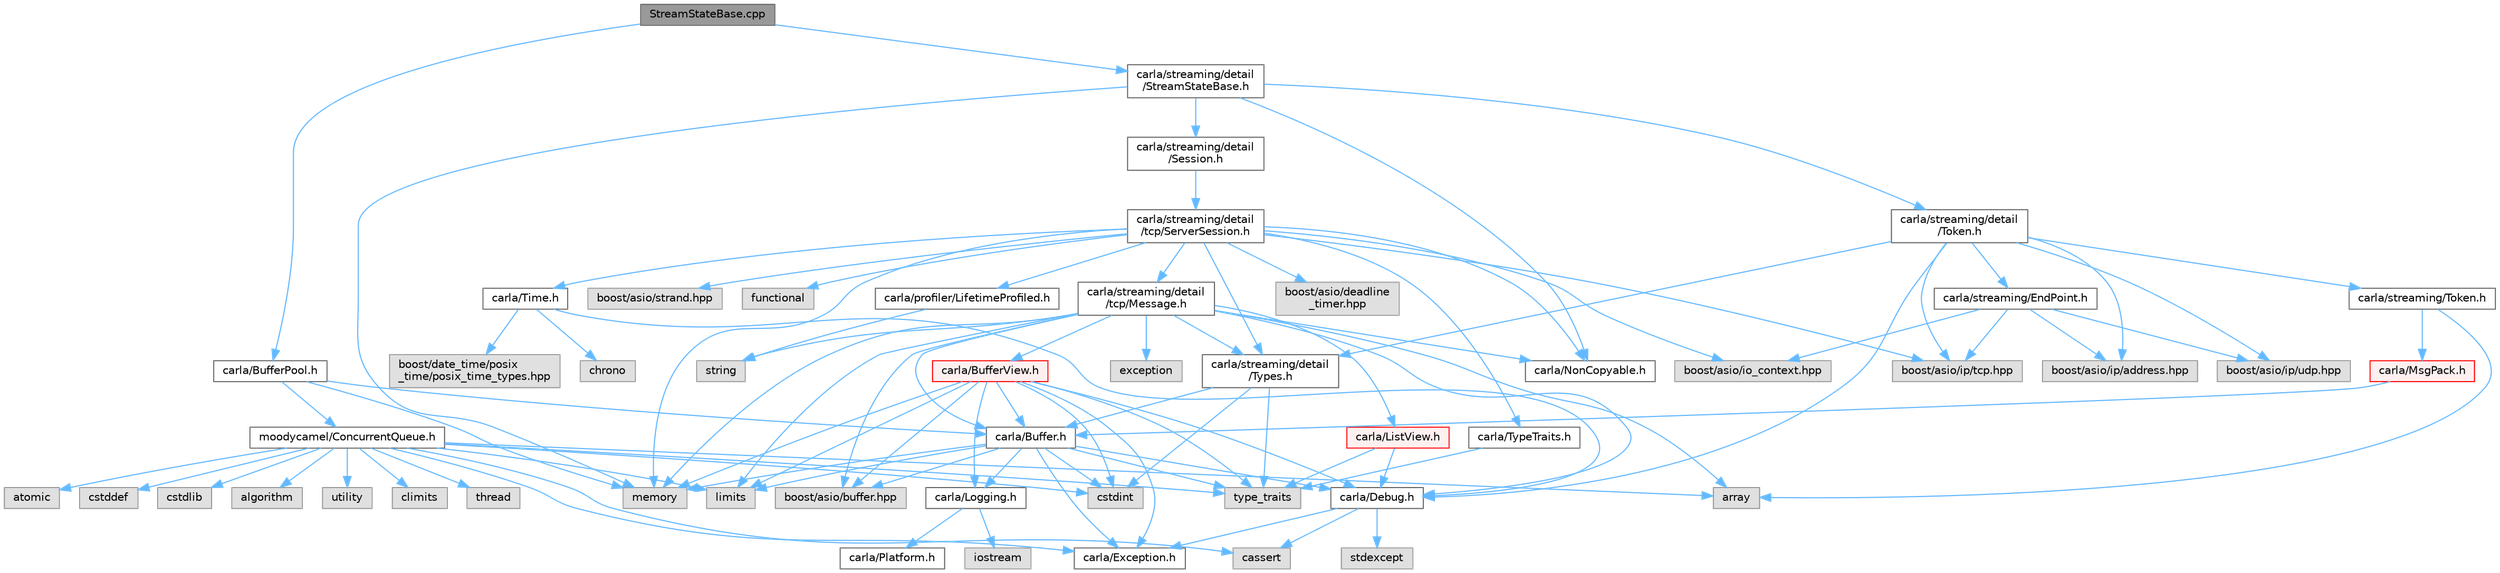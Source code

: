 digraph "StreamStateBase.cpp"
{
 // INTERACTIVE_SVG=YES
 // LATEX_PDF_SIZE
  bgcolor="transparent";
  edge [fontname=Helvetica,fontsize=10,labelfontname=Helvetica,labelfontsize=10];
  node [fontname=Helvetica,fontsize=10,shape=box,height=0.2,width=0.4];
  Node1 [id="Node000001",label="StreamStateBase.cpp",height=0.2,width=0.4,color="gray40", fillcolor="grey60", style="filled", fontcolor="black",tooltip=" "];
  Node1 -> Node2 [id="edge1_Node000001_Node000002",color="steelblue1",style="solid",tooltip=" "];
  Node2 [id="Node000002",label="carla/streaming/detail\l/StreamStateBase.h",height=0.2,width=0.4,color="grey40", fillcolor="white", style="filled",URL="$de/d69/StreamStateBase_8h.html",tooltip=" "];
  Node2 -> Node3 [id="edge2_Node000002_Node000003",color="steelblue1",style="solid",tooltip=" "];
  Node3 [id="Node000003",label="carla/NonCopyable.h",height=0.2,width=0.4,color="grey40", fillcolor="white", style="filled",URL="$d4/dd8/LibCarla_2source_2carla_2NonCopyable_8h.html",tooltip=" "];
  Node2 -> Node4 [id="edge3_Node000002_Node000004",color="steelblue1",style="solid",tooltip=" "];
  Node4 [id="Node000004",label="carla/streaming/detail\l/Session.h",height=0.2,width=0.4,color="grey40", fillcolor="white", style="filled",URL="$d0/d53/Session_8h.html",tooltip=" "];
  Node4 -> Node5 [id="edge4_Node000004_Node000005",color="steelblue1",style="solid",tooltip=" "];
  Node5 [id="Node000005",label="carla/streaming/detail\l/tcp/ServerSession.h",height=0.2,width=0.4,color="grey40", fillcolor="white", style="filled",URL="$da/da2/ServerSession_8h.html",tooltip=" "];
  Node5 -> Node3 [id="edge5_Node000005_Node000003",color="steelblue1",style="solid",tooltip=" "];
  Node5 -> Node6 [id="edge6_Node000005_Node000006",color="steelblue1",style="solid",tooltip=" "];
  Node6 [id="Node000006",label="carla/Time.h",height=0.2,width=0.4,color="grey40", fillcolor="white", style="filled",URL="$d2/d33/Time_8h.html",tooltip=" "];
  Node6 -> Node7 [id="edge7_Node000006_Node000007",color="steelblue1",style="solid",tooltip=" "];
  Node7 [id="Node000007",label="carla/Debug.h",height=0.2,width=0.4,color="grey40", fillcolor="white", style="filled",URL="$d4/deb/Debug_8h.html",tooltip=" "];
  Node7 -> Node8 [id="edge8_Node000007_Node000008",color="steelblue1",style="solid",tooltip=" "];
  Node8 [id="Node000008",label="carla/Exception.h",height=0.2,width=0.4,color="grey40", fillcolor="white", style="filled",URL="$d8/d8a/Exception_8h.html",tooltip=" "];
  Node7 -> Node9 [id="edge9_Node000007_Node000009",color="steelblue1",style="solid",tooltip=" "];
  Node9 [id="Node000009",label="stdexcept",height=0.2,width=0.4,color="grey60", fillcolor="#E0E0E0", style="filled",tooltip=" "];
  Node7 -> Node10 [id="edge10_Node000007_Node000010",color="steelblue1",style="solid",tooltip=" "];
  Node10 [id="Node000010",label="cassert",height=0.2,width=0.4,color="grey60", fillcolor="#E0E0E0", style="filled",tooltip=" "];
  Node6 -> Node11 [id="edge11_Node000006_Node000011",color="steelblue1",style="solid",tooltip=" "];
  Node11 [id="Node000011",label="boost/date_time/posix\l_time/posix_time_types.hpp",height=0.2,width=0.4,color="grey60", fillcolor="#E0E0E0", style="filled",tooltip=" "];
  Node6 -> Node12 [id="edge12_Node000006_Node000012",color="steelblue1",style="solid",tooltip=" "];
  Node12 [id="Node000012",label="chrono",height=0.2,width=0.4,color="grey60", fillcolor="#E0E0E0", style="filled",tooltip=" "];
  Node5 -> Node13 [id="edge13_Node000005_Node000013",color="steelblue1",style="solid",tooltip=" "];
  Node13 [id="Node000013",label="carla/TypeTraits.h",height=0.2,width=0.4,color="grey40", fillcolor="white", style="filled",URL="$d0/d95/TypeTraits_8h.html",tooltip=" "];
  Node13 -> Node14 [id="edge14_Node000013_Node000014",color="steelblue1",style="solid",tooltip=" "];
  Node14 [id="Node000014",label="type_traits",height=0.2,width=0.4,color="grey60", fillcolor="#E0E0E0", style="filled",tooltip=" "];
  Node5 -> Node15 [id="edge15_Node000005_Node000015",color="steelblue1",style="solid",tooltip=" "];
  Node15 [id="Node000015",label="carla/profiler/LifetimeProfiled.h",height=0.2,width=0.4,color="grey40", fillcolor="white", style="filled",URL="$d9/dc4/LifetimeProfiled_8h.html",tooltip=" "];
  Node15 -> Node16 [id="edge16_Node000015_Node000016",color="steelblue1",style="solid",tooltip=" "];
  Node16 [id="Node000016",label="string",height=0.2,width=0.4,color="grey60", fillcolor="#E0E0E0", style="filled",tooltip=" "];
  Node5 -> Node17 [id="edge17_Node000005_Node000017",color="steelblue1",style="solid",tooltip=" "];
  Node17 [id="Node000017",label="carla/streaming/detail\l/Types.h",height=0.2,width=0.4,color="grey40", fillcolor="white", style="filled",URL="$d7/df8/Types_8h.html",tooltip=" "];
  Node17 -> Node18 [id="edge18_Node000017_Node000018",color="steelblue1",style="solid",tooltip=" "];
  Node18 [id="Node000018",label="carla/Buffer.h",height=0.2,width=0.4,color="grey40", fillcolor="white", style="filled",URL="$d2/dda/carla_2Buffer_8h.html",tooltip=" "];
  Node18 -> Node7 [id="edge19_Node000018_Node000007",color="steelblue1",style="solid",tooltip=" "];
  Node18 -> Node8 [id="edge20_Node000018_Node000008",color="steelblue1",style="solid",tooltip=" "];
  Node18 -> Node19 [id="edge21_Node000018_Node000019",color="steelblue1",style="solid",tooltip=" "];
  Node19 [id="Node000019",label="carla/Logging.h",height=0.2,width=0.4,color="grey40", fillcolor="white", style="filled",URL="$de/d87/Logging_8h.html",tooltip=" "];
  Node19 -> Node20 [id="edge22_Node000019_Node000020",color="steelblue1",style="solid",tooltip=" "];
  Node20 [id="Node000020",label="carla/Platform.h",height=0.2,width=0.4,color="grey40", fillcolor="white", style="filled",URL="$d9/dd0/Platform_8h.html",tooltip=" "];
  Node19 -> Node21 [id="edge23_Node000019_Node000021",color="steelblue1",style="solid",tooltip=" "];
  Node21 [id="Node000021",label="iostream",height=0.2,width=0.4,color="grey60", fillcolor="#E0E0E0", style="filled",tooltip=" "];
  Node18 -> Node22 [id="edge24_Node000018_Node000022",color="steelblue1",style="solid",tooltip=" "];
  Node22 [id="Node000022",label="boost/asio/buffer.hpp",height=0.2,width=0.4,color="grey60", fillcolor="#E0E0E0", style="filled",tooltip=" "];
  Node18 -> Node23 [id="edge25_Node000018_Node000023",color="steelblue1",style="solid",tooltip=" "];
  Node23 [id="Node000023",label="cstdint",height=0.2,width=0.4,color="grey60", fillcolor="#E0E0E0", style="filled",tooltip=" "];
  Node18 -> Node24 [id="edge26_Node000018_Node000024",color="steelblue1",style="solid",tooltip=" "];
  Node24 [id="Node000024",label="limits",height=0.2,width=0.4,color="grey60", fillcolor="#E0E0E0", style="filled",tooltip=" "];
  Node18 -> Node25 [id="edge27_Node000018_Node000025",color="steelblue1",style="solid",tooltip=" "];
  Node25 [id="Node000025",label="memory",height=0.2,width=0.4,color="grey60", fillcolor="#E0E0E0", style="filled",tooltip=" "];
  Node18 -> Node14 [id="edge28_Node000018_Node000014",color="steelblue1",style="solid",tooltip=" "];
  Node17 -> Node23 [id="edge29_Node000017_Node000023",color="steelblue1",style="solid",tooltip=" "];
  Node17 -> Node14 [id="edge30_Node000017_Node000014",color="steelblue1",style="solid",tooltip=" "];
  Node5 -> Node26 [id="edge31_Node000005_Node000026",color="steelblue1",style="solid",tooltip=" "];
  Node26 [id="Node000026",label="carla/streaming/detail\l/tcp/Message.h",height=0.2,width=0.4,color="grey40", fillcolor="white", style="filled",URL="$d5/dca/Message_8h.html",tooltip=" "];
  Node26 -> Node27 [id="edge32_Node000026_Node000027",color="steelblue1",style="solid",tooltip=" "];
  Node27 [id="Node000027",label="carla/ListView.h",height=0.2,width=0.4,color="red", fillcolor="#FFF0F0", style="filled",URL="$d4/d50/LibCarla_2source_2carla_2ListView_8h.html",tooltip=" "];
  Node27 -> Node7 [id="edge33_Node000027_Node000007",color="steelblue1",style="solid",tooltip=" "];
  Node27 -> Node14 [id="edge34_Node000027_Node000014",color="steelblue1",style="solid",tooltip=" "];
  Node26 -> Node18 [id="edge35_Node000026_Node000018",color="steelblue1",style="solid",tooltip=" "];
  Node26 -> Node29 [id="edge36_Node000026_Node000029",color="steelblue1",style="solid",tooltip=" "];
  Node29 [id="Node000029",label="carla/BufferView.h",height=0.2,width=0.4,color="red", fillcolor="#FFF0F0", style="filled",URL="$d8/dee/BufferView_8h.html",tooltip=" "];
  Node29 -> Node18 [id="edge37_Node000029_Node000018",color="steelblue1",style="solid",tooltip=" "];
  Node29 -> Node7 [id="edge38_Node000029_Node000007",color="steelblue1",style="solid",tooltip=" "];
  Node29 -> Node8 [id="edge39_Node000029_Node000008",color="steelblue1",style="solid",tooltip=" "];
  Node29 -> Node19 [id="edge40_Node000029_Node000019",color="steelblue1",style="solid",tooltip=" "];
  Node29 -> Node22 [id="edge41_Node000029_Node000022",color="steelblue1",style="solid",tooltip=" "];
  Node29 -> Node23 [id="edge42_Node000029_Node000023",color="steelblue1",style="solid",tooltip=" "];
  Node29 -> Node24 [id="edge43_Node000029_Node000024",color="steelblue1",style="solid",tooltip=" "];
  Node29 -> Node25 [id="edge44_Node000029_Node000025",color="steelblue1",style="solid",tooltip=" "];
  Node29 -> Node14 [id="edge45_Node000029_Node000014",color="steelblue1",style="solid",tooltip=" "];
  Node26 -> Node7 [id="edge46_Node000026_Node000007",color="steelblue1",style="solid",tooltip=" "];
  Node26 -> Node3 [id="edge47_Node000026_Node000003",color="steelblue1",style="solid",tooltip=" "];
  Node26 -> Node17 [id="edge48_Node000026_Node000017",color="steelblue1",style="solid",tooltip=" "];
  Node26 -> Node22 [id="edge49_Node000026_Node000022",color="steelblue1",style="solid",tooltip=" "];
  Node26 -> Node37 [id="edge50_Node000026_Node000037",color="steelblue1",style="solid",tooltip=" "];
  Node37 [id="Node000037",label="array",height=0.2,width=0.4,color="grey60", fillcolor="#E0E0E0", style="filled",tooltip=" "];
  Node26 -> Node38 [id="edge51_Node000026_Node000038",color="steelblue1",style="solid",tooltip=" "];
  Node38 [id="Node000038",label="exception",height=0.2,width=0.4,color="grey60", fillcolor="#E0E0E0", style="filled",tooltip=" "];
  Node26 -> Node24 [id="edge52_Node000026_Node000024",color="steelblue1",style="solid",tooltip=" "];
  Node26 -> Node25 [id="edge53_Node000026_Node000025",color="steelblue1",style="solid",tooltip=" "];
  Node26 -> Node16 [id="edge54_Node000026_Node000016",color="steelblue1",style="solid",tooltip=" "];
  Node5 -> Node39 [id="edge55_Node000005_Node000039",color="steelblue1",style="solid",tooltip=" "];
  Node39 [id="Node000039",label="boost/asio/deadline\l_timer.hpp",height=0.2,width=0.4,color="grey60", fillcolor="#E0E0E0", style="filled",tooltip=" "];
  Node5 -> Node40 [id="edge56_Node000005_Node000040",color="steelblue1",style="solid",tooltip=" "];
  Node40 [id="Node000040",label="boost/asio/io_context.hpp",height=0.2,width=0.4,color="grey60", fillcolor="#E0E0E0", style="filled",tooltip=" "];
  Node5 -> Node41 [id="edge57_Node000005_Node000041",color="steelblue1",style="solid",tooltip=" "];
  Node41 [id="Node000041",label="boost/asio/ip/tcp.hpp",height=0.2,width=0.4,color="grey60", fillcolor="#E0E0E0", style="filled",tooltip=" "];
  Node5 -> Node42 [id="edge58_Node000005_Node000042",color="steelblue1",style="solid",tooltip=" "];
  Node42 [id="Node000042",label="boost/asio/strand.hpp",height=0.2,width=0.4,color="grey60", fillcolor="#E0E0E0", style="filled",tooltip=" "];
  Node5 -> Node43 [id="edge59_Node000005_Node000043",color="steelblue1",style="solid",tooltip=" "];
  Node43 [id="Node000043",label="functional",height=0.2,width=0.4,color="grey60", fillcolor="#E0E0E0", style="filled",tooltip=" "];
  Node5 -> Node25 [id="edge60_Node000005_Node000025",color="steelblue1",style="solid",tooltip=" "];
  Node2 -> Node44 [id="edge61_Node000002_Node000044",color="steelblue1",style="solid",tooltip=" "];
  Node44 [id="Node000044",label="carla/streaming/detail\l/Token.h",height=0.2,width=0.4,color="grey40", fillcolor="white", style="filled",URL="$d9/d9d/detail_2Token_8h.html",tooltip=" "];
  Node44 -> Node7 [id="edge62_Node000044_Node000007",color="steelblue1",style="solid",tooltip=" "];
  Node44 -> Node45 [id="edge63_Node000044_Node000045",color="steelblue1",style="solid",tooltip=" "];
  Node45 [id="Node000045",label="carla/streaming/EndPoint.h",height=0.2,width=0.4,color="grey40", fillcolor="white", style="filled",URL="$dd/dca/EndPoint_8h.html",tooltip=" "];
  Node45 -> Node40 [id="edge64_Node000045_Node000040",color="steelblue1",style="solid",tooltip=" "];
  Node45 -> Node46 [id="edge65_Node000045_Node000046",color="steelblue1",style="solid",tooltip=" "];
  Node46 [id="Node000046",label="boost/asio/ip/address.hpp",height=0.2,width=0.4,color="grey60", fillcolor="#E0E0E0", style="filled",tooltip=" "];
  Node45 -> Node41 [id="edge66_Node000045_Node000041",color="steelblue1",style="solid",tooltip=" "];
  Node45 -> Node47 [id="edge67_Node000045_Node000047",color="steelblue1",style="solid",tooltip=" "];
  Node47 [id="Node000047",label="boost/asio/ip/udp.hpp",height=0.2,width=0.4,color="grey60", fillcolor="#E0E0E0", style="filled",tooltip=" "];
  Node44 -> Node48 [id="edge68_Node000044_Node000048",color="steelblue1",style="solid",tooltip=" "];
  Node48 [id="Node000048",label="carla/streaming/Token.h",height=0.2,width=0.4,color="grey40", fillcolor="white", style="filled",URL="$dc/d33/Token_8h.html",tooltip=" "];
  Node48 -> Node49 [id="edge69_Node000048_Node000049",color="steelblue1",style="solid",tooltip=" "];
  Node49 [id="Node000049",label="carla/MsgPack.h",height=0.2,width=0.4,color="red", fillcolor="#FFF0F0", style="filled",URL="$d9/d6f/MsgPack_8h.html",tooltip=" "];
  Node49 -> Node18 [id="edge70_Node000049_Node000018",color="steelblue1",style="solid",tooltip=" "];
  Node48 -> Node37 [id="edge71_Node000048_Node000037",color="steelblue1",style="solid",tooltip=" "];
  Node44 -> Node17 [id="edge72_Node000044_Node000017",color="steelblue1",style="solid",tooltip=" "];
  Node44 -> Node46 [id="edge73_Node000044_Node000046",color="steelblue1",style="solid",tooltip=" "];
  Node44 -> Node41 [id="edge74_Node000044_Node000041",color="steelblue1",style="solid",tooltip=" "];
  Node44 -> Node47 [id="edge75_Node000044_Node000047",color="steelblue1",style="solid",tooltip=" "];
  Node2 -> Node25 [id="edge76_Node000002_Node000025",color="steelblue1",style="solid",tooltip=" "];
  Node1 -> Node51 [id="edge77_Node000001_Node000051",color="steelblue1",style="solid",tooltip=" "];
  Node51 [id="Node000051",label="carla/BufferPool.h",height=0.2,width=0.4,color="grey40", fillcolor="white", style="filled",URL="$de/d1a/BufferPool_8h.html",tooltip=" "];
  Node51 -> Node18 [id="edge78_Node000051_Node000018",color="steelblue1",style="solid",tooltip=" "];
  Node51 -> Node52 [id="edge79_Node000051_Node000052",color="steelblue1",style="solid",tooltip=" "];
  Node52 [id="Node000052",label="moodycamel/ConcurrentQueue.h",height=0.2,width=0.4,color="grey40", fillcolor="white", style="filled",URL="$de/dad/ConcurrentQueue_8h.html",tooltip=" "];
  Node52 -> Node53 [id="edge80_Node000052_Node000053",color="steelblue1",style="solid",tooltip=" "];
  Node53 [id="Node000053",label="atomic",height=0.2,width=0.4,color="grey60", fillcolor="#E0E0E0", style="filled",tooltip=" "];
  Node52 -> Node10 [id="edge81_Node000052_Node000010",color="steelblue1",style="solid",tooltip=" "];
  Node52 -> Node54 [id="edge82_Node000052_Node000054",color="steelblue1",style="solid",tooltip=" "];
  Node54 [id="Node000054",label="cstddef",height=0.2,width=0.4,color="grey60", fillcolor="#E0E0E0", style="filled",tooltip=" "];
  Node52 -> Node23 [id="edge83_Node000052_Node000023",color="steelblue1",style="solid",tooltip=" "];
  Node52 -> Node55 [id="edge84_Node000052_Node000055",color="steelblue1",style="solid",tooltip=" "];
  Node55 [id="Node000055",label="cstdlib",height=0.2,width=0.4,color="grey60", fillcolor="#E0E0E0", style="filled",tooltip=" "];
  Node52 -> Node14 [id="edge85_Node000052_Node000014",color="steelblue1",style="solid",tooltip=" "];
  Node52 -> Node56 [id="edge86_Node000052_Node000056",color="steelblue1",style="solid",tooltip=" "];
  Node56 [id="Node000056",label="algorithm",height=0.2,width=0.4,color="grey60", fillcolor="#E0E0E0", style="filled",tooltip=" "];
  Node52 -> Node57 [id="edge87_Node000052_Node000057",color="steelblue1",style="solid",tooltip=" "];
  Node57 [id="Node000057",label="utility",height=0.2,width=0.4,color="grey60", fillcolor="#E0E0E0", style="filled",tooltip=" "];
  Node52 -> Node24 [id="edge88_Node000052_Node000024",color="steelblue1",style="solid",tooltip=" "];
  Node52 -> Node58 [id="edge89_Node000052_Node000058",color="steelblue1",style="solid",tooltip=" "];
  Node58 [id="Node000058",label="climits",height=0.2,width=0.4,color="grey60", fillcolor="#E0E0E0", style="filled",tooltip=" "];
  Node52 -> Node37 [id="edge90_Node000052_Node000037",color="steelblue1",style="solid",tooltip=" "];
  Node52 -> Node59 [id="edge91_Node000052_Node000059",color="steelblue1",style="solid",tooltip=" "];
  Node59 [id="Node000059",label="thread",height=0.2,width=0.4,color="grey60", fillcolor="#E0E0E0", style="filled",tooltip=" "];
  Node52 -> Node8 [id="edge92_Node000052_Node000008",color="steelblue1",style="solid",tooltip=" "];
  Node51 -> Node25 [id="edge93_Node000051_Node000025",color="steelblue1",style="solid",tooltip=" "];
}

